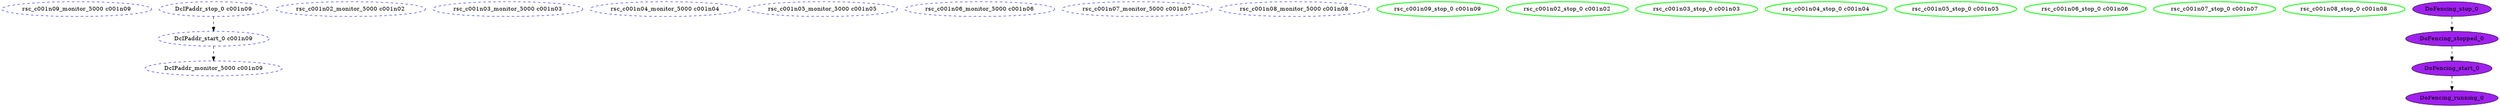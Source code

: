 digraph "g" {
	size = "30,30"
"rsc_c001n09_monitor_5000 c001n09" [ style="dashed" color="blue" fontcolor="black" ]
"DcIPaddr_monitor_5000 c001n09" [ style="dashed" color="blue" fontcolor="black" ]
"rsc_c001n02_monitor_5000 c001n02" [ style="dashed" color="blue" fontcolor="black" ]
"rsc_c001n03_monitor_5000 c001n03" [ style="dashed" color="blue" fontcolor="black" ]
"rsc_c001n04_monitor_5000 c001n04" [ style="dashed" color="blue" fontcolor="black" ]
"rsc_c001n05_monitor_5000 c001n05" [ style="dashed" color="blue" fontcolor="black" ]
"rsc_c001n06_monitor_5000 c001n06" [ style="dashed" color="blue" fontcolor="black" ]
"rsc_c001n07_monitor_5000 c001n07" [ style="dashed" color="blue" fontcolor="black" ]
"rsc_c001n08_monitor_5000 c001n08" [ style="dashed" color="blue" fontcolor="black" ]
"DcIPaddr_stop_0 c001n09" [ style="dashed" color="blue" fontcolor="black" ]
"DcIPaddr_start_0 c001n09" [ style="dashed" color="blue" fontcolor="black" ]
"rsc_c001n09_stop_0 c001n09" [ style=bold color="green" fontcolor="black" ]
"rsc_c001n02_stop_0 c001n02" [ style=bold color="green" fontcolor="black" ]
"rsc_c001n03_stop_0 c001n03" [ style=bold color="green" fontcolor="black" ]
"rsc_c001n04_stop_0 c001n04" [ style=bold color="green" fontcolor="black" ]
"rsc_c001n05_stop_0 c001n05" [ style=bold color="green" fontcolor="black" ]
"rsc_c001n06_stop_0 c001n06" [ style=bold color="green" fontcolor="black" ]
"rsc_c001n07_stop_0 c001n07" [ style=bold color="green" fontcolor="black" ]
"rsc_c001n08_stop_0 c001n08" [ style=bold color="green" fontcolor="black" ]
"DoFencing_start_0" [ font_color=black style=filled fillcolor=purple ]
"DoFencing_running_0" [ font_color=black style=filled fillcolor=purple ]
"DoFencing_stop_0" [ font_color=black style=filled fillcolor=purple ]
"DoFencing_stopped_0" [ font_color=black style=filled fillcolor=purple ]
"DcIPaddr_start_0 c001n09" -> "DcIPaddr_monitor_5000 c001n09" [ style = dashed]
"DcIPaddr_stop_0 c001n09" -> "DcIPaddr_start_0 c001n09" [ style = dashed]
"DoFencing_stopped_0" -> "DoFencing_start_0" [ style = dashed]
"DoFencing_start_0" -> "DoFencing_running_0" [ style = dashed]
"DoFencing_stop_0" -> "DoFencing_stopped_0" [ style = dashed]
}
